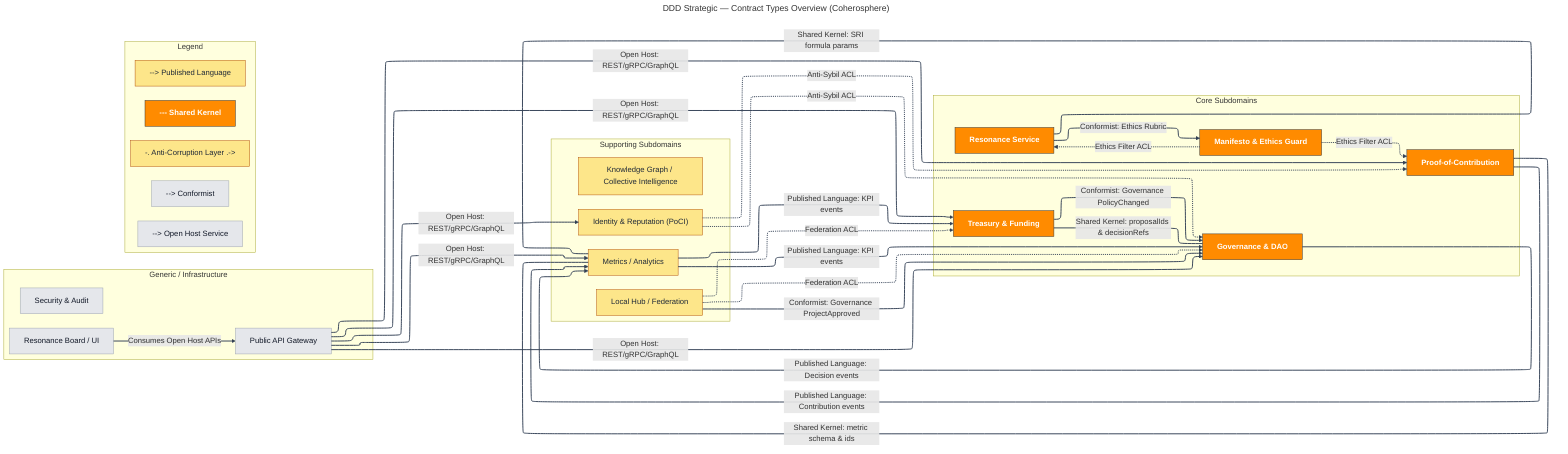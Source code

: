 ---
title: "DDD Strategic — Contract Types Overview (Coherosphere)"
config:
  layout: elk
---
flowchart LR
  %% ===== Styles =====
  classDef core fill:#ff8b00,stroke:#333,color:#fff,font-weight:bold;
  classDef support fill:#fde68a,stroke:#b45309,color:#1f2937;
  classDef generic fill:#e5e7eb,stroke:#9ca3af,color:#111827;
  linkStyle default stroke:#334155,stroke-width:2px;

  %% ===== Core Subdomains =====
  subgraph CORE["Core Subdomains"]
    GOV["Governance & DAO"]:::core
    POC["Proof-of-Contribution"]:::core
    RES["Resonance Service"]:::core
    TRE["Treasury & Funding"]:::core
    ETH["Manifesto & Ethics Guard"]:::core
  end

  %% ===== Supporting =====
  subgraph SUPPORT["Supporting Subdomains"]
    ID["Identity & Reputation (PoCI)"]:::support
    HUB["Local Hub / Federation"]:::support
    MET["Metrics / Analytics"]:::support
    KNOW["Knowledge Graph / Collective Intelligence"]:::support
  end

  %% ===== Generic =====
  subgraph GENERIC["Generic / Infrastructure"]
    API["Public API Gateway"]:::generic
    SEC["Security & Audit"]:::generic
    UI["Resonance Board / UI"]:::generic
  end

  %% ===== Shared Kernel =====
  GOV ---|Shared Kernel: proposalIds & decisionRefs| TRE
  POC ---|Shared Kernel: metric schema & ids| MET
  RES ---|Shared Kernel: SRI formula params| MET

  %% ===== Anti-Corruption Layers (ACL) =====
  ID -. "Anti-Sybil ACL" .-> POC
  ID -. "Anti-Sybil ACL" .-> GOV
  ETH -. "Ethics Filter ACL" .-> POC
  ETH -. "Ethics Filter ACL" .-> RES
  HUB -. "Federation ACL" .-> GOV
  HUB -. "Federation ACL" .-> TRE

  %% ===== Published Language =====
  MET -->|Published Language: KPI events| GOV
  MET -->|Published Language: KPI events| TRE
  GOV -->|Published Language: Decision events| MET
  POC -->|Published Language: Contribution events| MET

  %% ===== Conformist =====
  TRE -->|Conformist: Governance PolicyChanged| GOV
  HUB -->|Conformist: Governance ProjectApproved| GOV
  RES -->|Conformist: Ethics Rubric| ETH

  %% ===== Open Host Service =====
  API -->|Open Host: REST/gRPC/GraphQL| GOV
  API -->|Open Host: REST/gRPC/GraphQL| POC
  API -->|Open Host: REST/gRPC/GraphQL| TRE
  API -->|Open Host: REST/gRPC/GraphQL| ID
  API -->|Open Host: REST/gRPC/GraphQL| MET
  UI -->|Consumes Open Host APIs| API

  %% ===== Legend =====
  subgraph LEGEND["Legend"]
    SK["--- Shared Kernel"]:::core
    ACL["-. Anti-Corruption Layer .->"]:::support
    PUB["--> Published Language"]:::support
    CONF["--> Conformist"]:::generic
    OHS["--> Open Host Service"]:::generic
  end